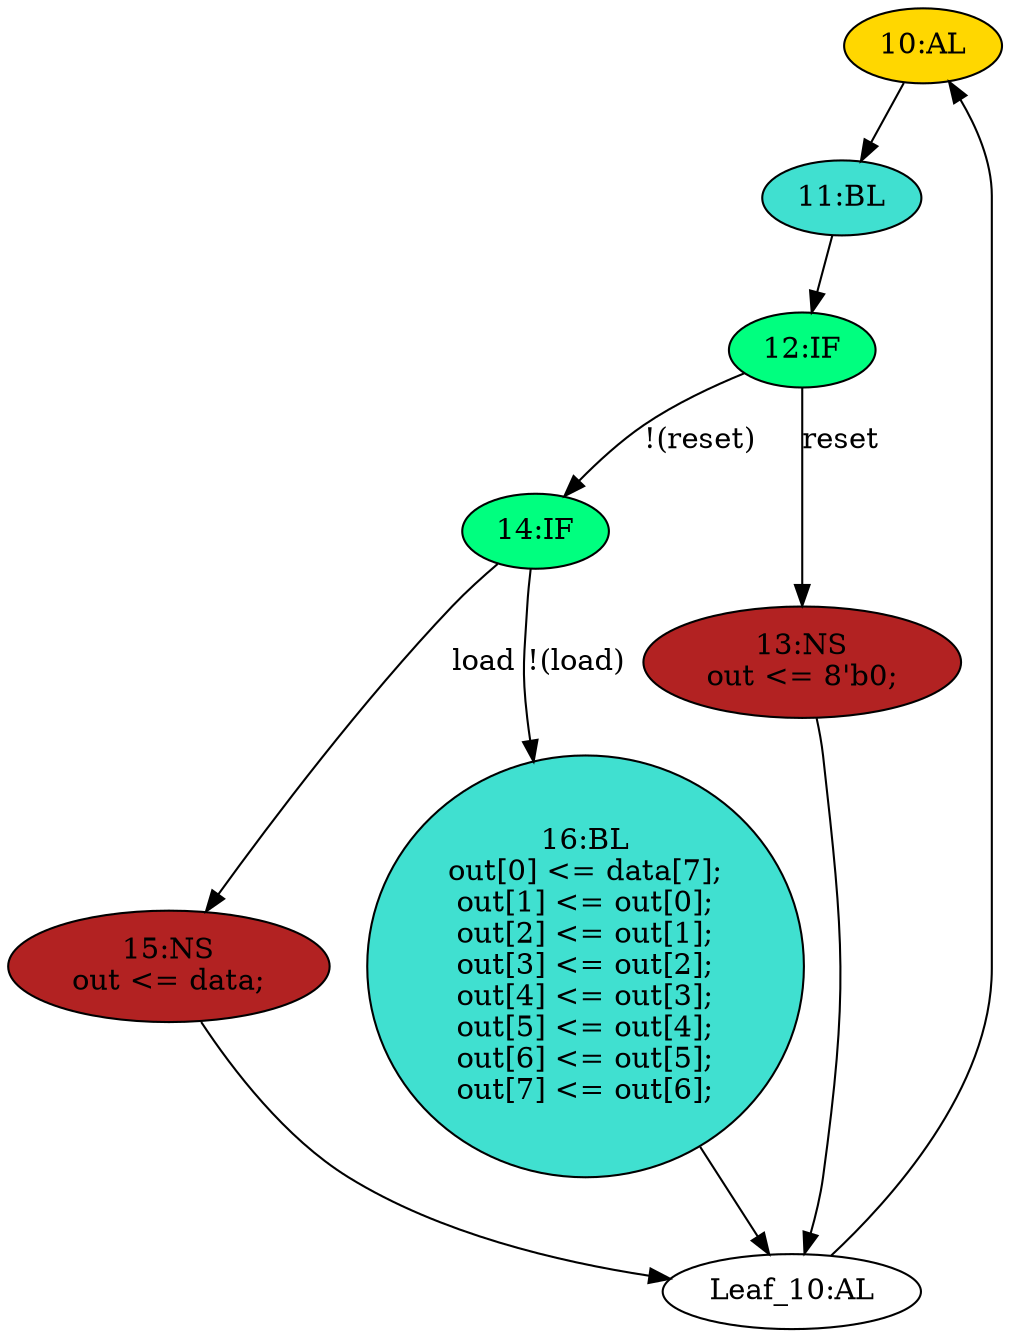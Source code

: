 strict digraph "compose( ,  )" {
	node [label="\N"];
	"10:AL"	[ast="<pyverilog.vparser.ast.Always object at 0x7f82e7a63210>",
		clk_sens=True,
		fillcolor=gold,
		label="10:AL",
		sens="['clk', 'reset']",
		statements="[]",
		style=filled,
		typ=Always,
		use_var="['load', 'reset', 'data', 'out']"];
	"11:BL"	[ast="<pyverilog.vparser.ast.Block object at 0x7f82e7a63890>",
		fillcolor=turquoise,
		label="11:BL",
		statements="[]",
		style=filled,
		typ=Block];
	"10:AL" -> "11:BL"	[cond="[]",
		lineno=None];
	"12:IF"	[ast="<pyverilog.vparser.ast.IfStatement object at 0x7f82e77ce550>",
		fillcolor=springgreen,
		label="12:IF",
		statements="[]",
		style=filled,
		typ=IfStatement];
	"14:IF"	[ast="<pyverilog.vparser.ast.IfStatement object at 0x7f82e7a71050>",
		fillcolor=springgreen,
		label="14:IF",
		statements="[]",
		style=filled,
		typ=IfStatement];
	"12:IF" -> "14:IF"	[cond="['reset']",
		label="!(reset)",
		lineno=12];
	"13:NS"	[ast="<pyverilog.vparser.ast.NonblockingSubstitution object at 0x7f82e77cecd0>",
		fillcolor=firebrick,
		label="13:NS
out <= 8'b0;",
		statements="[<pyverilog.vparser.ast.NonblockingSubstitution object at 0x7f82e77cecd0>]",
		style=filled,
		typ=NonblockingSubstitution];
	"12:IF" -> "13:NS"	[cond="['reset']",
		label=reset,
		lineno=12];
	"11:BL" -> "12:IF"	[cond="[]",
		lineno=None];
	"15:NS"	[ast="<pyverilog.vparser.ast.NonblockingSubstitution object at 0x7f82e7a7d6d0>",
		fillcolor=firebrick,
		label="15:NS
out <= data;",
		statements="[<pyverilog.vparser.ast.NonblockingSubstitution object at 0x7f82e7a7d6d0>]",
		style=filled,
		typ=NonblockingSubstitution];
	"14:IF" -> "15:NS"	[cond="['load']",
		label=load,
		lineno=14];
	"16:BL"	[ast="<pyverilog.vparser.ast.Block object at 0x7f82e76d8650>",
		fillcolor=turquoise,
		label="16:BL
out[0] <= data[7];
out[1] <= out[0];
out[2] <= out[1];
out[3] <= out[2];
out[4] <= out[3];
out[5] <= out[4];
out[6] <= out[\
5];
out[7] <= out[6];",
		statements="[<pyverilog.vparser.ast.NonblockingSubstitution object at 0x7f82e7a66150>, <pyverilog.vparser.ast.NonblockingSubstitution object \
at 0x7f82eb985d10>, <pyverilog.vparser.ast.NonblockingSubstitution object at 0x7f82e7ae0650>, <pyverilog.vparser.ast.NonblockingSubstitution \
object at 0x7f82e76d8a10>, <pyverilog.vparser.ast.NonblockingSubstitution object at 0x7f82e76d8610>, <pyverilog.vparser.ast.NonblockingSubstitution \
object at 0x7f82e76d8b50>, <pyverilog.vparser.ast.NonblockingSubstitution object at 0x7f82e76d8ad0>, <pyverilog.vparser.ast.NonblockingSubstitution \
object at 0x7f82e76d8490>]",
		style=filled,
		typ=Block];
	"14:IF" -> "16:BL"	[cond="['load']",
		label="!(load)",
		lineno=14];
	"Leaf_10:AL"	[def_var="['out']",
		label="Leaf_10:AL"];
	"15:NS" -> "Leaf_10:AL"	[cond="[]",
		lineno=None];
	"13:NS" -> "Leaf_10:AL"	[cond="[]",
		lineno=None];
	"16:BL" -> "Leaf_10:AL"	[cond="[]",
		lineno=None];
	"Leaf_10:AL" -> "10:AL";
}
